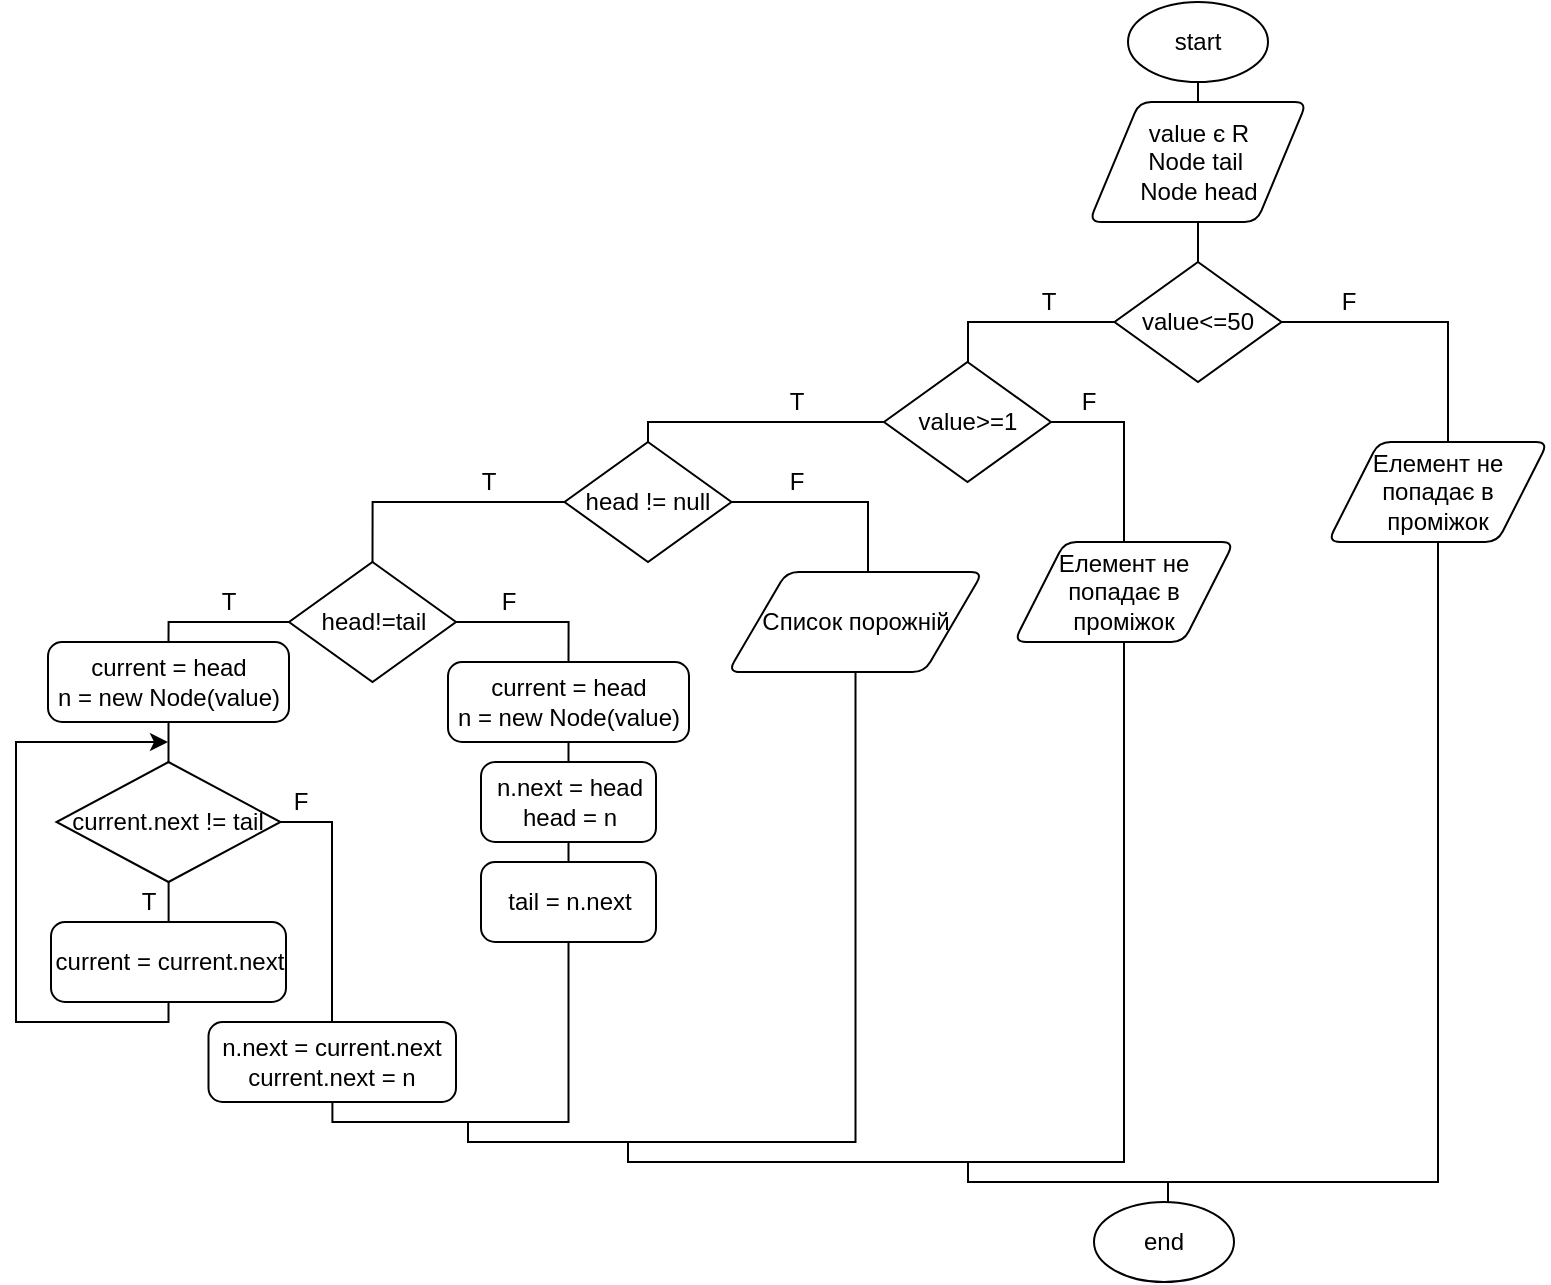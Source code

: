 <mxfile version="15.2.7" type="device"><diagram id="0sW4_xqN-BfMLbsM2ArV" name="Страница 1"><mxGraphModel dx="1487" dy="696" grid="1" gridSize="10" guides="1" tooltips="1" connect="1" arrows="1" fold="1" page="1" pageScale="1" pageWidth="827" pageHeight="1169" math="0" shadow="0"><root><mxCell id="0"/><mxCell id="1" parent="0"/><mxCell id="EmvTAYYU0OAQOcIvDSDz-3" style="edgeStyle=orthogonalEdgeStyle;rounded=0;orthogonalLoop=1;jettySize=auto;html=1;entryX=0.5;entryY=0;entryDx=0;entryDy=0;endArrow=none;endFill=0;" parent="1" source="EmvTAYYU0OAQOcIvDSDz-1" target="EmvTAYYU0OAQOcIvDSDz-2" edge="1"><mxGeometry relative="1" as="geometry"/></mxCell><mxCell id="EmvTAYYU0OAQOcIvDSDz-1" value="start" style="strokeWidth=1;html=1;shape=mxgraph.flowchart.start_1;whiteSpace=wrap;" parent="1" vertex="1"><mxGeometry x="590" width="70" height="40" as="geometry"/></mxCell><mxCell id="EmvTAYYU0OAQOcIvDSDz-5" style="edgeStyle=orthogonalEdgeStyle;rounded=0;orthogonalLoop=1;jettySize=auto;html=1;entryX=0.5;entryY=0;entryDx=0;entryDy=0;entryPerimeter=0;endArrow=none;endFill=0;" parent="1" source="EmvTAYYU0OAQOcIvDSDz-2" target="EmvTAYYU0OAQOcIvDSDz-4" edge="1"><mxGeometry relative="1" as="geometry"/></mxCell><mxCell id="EmvTAYYU0OAQOcIvDSDz-2" value="value є R&lt;br&gt;Node tail&amp;nbsp;&lt;br&gt;Node head" style="shape=parallelogram;html=1;strokeWidth=1;perimeter=parallelogramPerimeter;whiteSpace=wrap;rounded=1;arcSize=12;size=0.23;" parent="1" vertex="1"><mxGeometry x="570.63" y="50" width="108.75" height="60" as="geometry"/></mxCell><mxCell id="EmvTAYYU0OAQOcIvDSDz-7" style="edgeStyle=orthogonalEdgeStyle;rounded=0;orthogonalLoop=1;jettySize=auto;html=1;endArrow=none;endFill=0;" parent="1" source="EmvTAYYU0OAQOcIvDSDz-4" target="EmvTAYYU0OAQOcIvDSDz-6" edge="1"><mxGeometry relative="1" as="geometry"><Array as="points"><mxPoint x="510" y="160"/></Array></mxGeometry></mxCell><mxCell id="EmvTAYYU0OAQOcIvDSDz-8" style="edgeStyle=orthogonalEdgeStyle;rounded=0;orthogonalLoop=1;jettySize=auto;html=1;endArrow=none;endFill=0;" parent="1" source="EmvTAYYU0OAQOcIvDSDz-4" target="EmvTAYYU0OAQOcIvDSDz-9" edge="1"><mxGeometry relative="1" as="geometry"><mxPoint x="710" y="240" as="targetPoint"/><Array as="points"><mxPoint x="750" y="160"/></Array></mxGeometry></mxCell><mxCell id="EmvTAYYU0OAQOcIvDSDz-4" value="value&amp;lt;=50" style="strokeWidth=1;html=1;shape=mxgraph.flowchart.decision;whiteSpace=wrap;" parent="1" vertex="1"><mxGeometry x="583.25" y="130" width="83.5" height="60" as="geometry"/></mxCell><mxCell id="EmvTAYYU0OAQOcIvDSDz-14" style="edgeStyle=orthogonalEdgeStyle;rounded=0;orthogonalLoop=1;jettySize=auto;html=1;entryX=0.5;entryY=0;entryDx=0;entryDy=0;endArrow=none;endFill=0;" parent="1" source="EmvTAYYU0OAQOcIvDSDz-6" target="EmvTAYYU0OAQOcIvDSDz-13" edge="1"><mxGeometry relative="1" as="geometry"><Array as="points"><mxPoint x="588" y="210"/></Array></mxGeometry></mxCell><mxCell id="EmvTAYYU0OAQOcIvDSDz-16" style="edgeStyle=orthogonalEdgeStyle;rounded=0;orthogonalLoop=1;jettySize=auto;html=1;endArrow=none;endFill=0;" parent="1" source="EmvTAYYU0OAQOcIvDSDz-6" target="SiVHfLiWVj418lCYAERY-1" edge="1"><mxGeometry relative="1" as="geometry"><mxPoint x="350" y="230" as="targetPoint"/><Array as="points"><mxPoint x="350" y="210"/><mxPoint x="350" y="230"/></Array></mxGeometry></mxCell><mxCell id="EmvTAYYU0OAQOcIvDSDz-6" value="value&amp;gt;=1" style="strokeWidth=1;html=1;shape=mxgraph.flowchart.decision;whiteSpace=wrap;" parent="1" vertex="1"><mxGeometry x="468" y="180" width="83.5" height="60" as="geometry"/></mxCell><mxCell id="SiVHfLiWVj418lCYAERY-30" style="edgeStyle=orthogonalEdgeStyle;rounded=0;orthogonalLoop=1;jettySize=auto;html=1;endArrow=none;endFill=0;" parent="1" source="EmvTAYYU0OAQOcIvDSDz-9" target="SiVHfLiWVj418lCYAERY-31" edge="1"><mxGeometry relative="1" as="geometry"><mxPoint x="610" y="610" as="targetPoint"/><Array as="points"><mxPoint x="745" y="590"/><mxPoint x="610" y="590"/></Array></mxGeometry></mxCell><mxCell id="EmvTAYYU0OAQOcIvDSDz-9" value="Елемент не попадає в проміжок" style="shape=parallelogram;html=1;strokeWidth=1;perimeter=parallelogramPerimeter;whiteSpace=wrap;rounded=1;arcSize=12;size=0.23;" parent="1" vertex="1"><mxGeometry x="690" y="220" width="110" height="50" as="geometry"/></mxCell><mxCell id="EmvTAYYU0OAQOcIvDSDz-10" value="F" style="text;html=1;align=center;verticalAlign=middle;resizable=0;points=[];autosize=1;strokeColor=none;fillColor=none;" parent="1" vertex="1"><mxGeometry x="690" y="140" width="20" height="20" as="geometry"/></mxCell><mxCell id="EmvTAYYU0OAQOcIvDSDz-11" value="T" style="text;html=1;align=center;verticalAlign=middle;resizable=0;points=[];autosize=1;strokeColor=none;fillColor=none;" parent="1" vertex="1"><mxGeometry x="540" y="140" width="20" height="20" as="geometry"/></mxCell><mxCell id="SiVHfLiWVj418lCYAERY-29" style="edgeStyle=orthogonalEdgeStyle;rounded=0;orthogonalLoop=1;jettySize=auto;html=1;endArrow=none;endFill=0;" parent="1" source="EmvTAYYU0OAQOcIvDSDz-13" edge="1"><mxGeometry relative="1" as="geometry"><mxPoint x="610" y="590" as="targetPoint"/><Array as="points"><mxPoint x="588" y="580"/><mxPoint x="510" y="580"/><mxPoint x="510" y="590"/></Array></mxGeometry></mxCell><mxCell id="EmvTAYYU0OAQOcIvDSDz-13" value="Елемент не попадає в проміжок" style="shape=parallelogram;html=1;strokeWidth=1;perimeter=parallelogramPerimeter;whiteSpace=wrap;rounded=1;arcSize=12;size=0.23;" parent="1" vertex="1"><mxGeometry x="533" y="270" width="110" height="50" as="geometry"/></mxCell><mxCell id="EmvTAYYU0OAQOcIvDSDz-26" value="F" style="text;html=1;align=center;verticalAlign=middle;resizable=0;points=[];autosize=1;strokeColor=none;fillColor=none;" parent="1" vertex="1"><mxGeometry x="560" y="190" width="20" height="20" as="geometry"/></mxCell><mxCell id="EmvTAYYU0OAQOcIvDSDz-27" value="T" style="text;html=1;align=center;verticalAlign=middle;resizable=0;points=[];autosize=1;strokeColor=none;fillColor=none;" parent="1" vertex="1"><mxGeometry x="413.75" y="190" width="20" height="20" as="geometry"/></mxCell><mxCell id="SiVHfLiWVj418lCYAERY-4" style="edgeStyle=orthogonalEdgeStyle;rounded=0;orthogonalLoop=1;jettySize=auto;html=1;endArrow=none;endFill=0;" parent="1" source="SiVHfLiWVj418lCYAERY-1" target="SiVHfLiWVj418lCYAERY-3" edge="1"><mxGeometry relative="1" as="geometry"><Array as="points"><mxPoint x="460" y="250"/></Array></mxGeometry></mxCell><mxCell id="SiVHfLiWVj418lCYAERY-6" style="edgeStyle=orthogonalEdgeStyle;rounded=0;orthogonalLoop=1;jettySize=auto;html=1;entryX=0.5;entryY=0;entryDx=0;entryDy=0;entryPerimeter=0;endArrow=none;endFill=0;" parent="1" source="SiVHfLiWVj418lCYAERY-1" target="SiVHfLiWVj418lCYAERY-5" edge="1"><mxGeometry relative="1" as="geometry"><Array as="points"><mxPoint x="212" y="250"/></Array></mxGeometry></mxCell><mxCell id="SiVHfLiWVj418lCYAERY-1" value="head != null" style="strokeWidth=1;html=1;shape=mxgraph.flowchart.decision;whiteSpace=wrap;" parent="1" vertex="1"><mxGeometry x="308.25" y="220" width="83.5" height="60" as="geometry"/></mxCell><mxCell id="SiVHfLiWVj418lCYAERY-28" style="edgeStyle=orthogonalEdgeStyle;rounded=0;orthogonalLoop=1;jettySize=auto;html=1;endArrow=none;endFill=0;" parent="1" source="SiVHfLiWVj418lCYAERY-3" edge="1"><mxGeometry relative="1" as="geometry"><mxPoint x="510" y="580" as="targetPoint"/><Array as="points"><mxPoint x="454" y="570"/><mxPoint x="340" y="570"/><mxPoint x="340" y="580"/></Array></mxGeometry></mxCell><mxCell id="SiVHfLiWVj418lCYAERY-3" value="Список порожній" style="shape=parallelogram;html=1;strokeWidth=1;perimeter=parallelogramPerimeter;whiteSpace=wrap;rounded=1;arcSize=12;size=0.23;" parent="1" vertex="1"><mxGeometry x="390" y="285" width="127.5" height="50" as="geometry"/></mxCell><mxCell id="SiVHfLiWVj418lCYAERY-12" style="edgeStyle=orthogonalEdgeStyle;rounded=0;orthogonalLoop=1;jettySize=auto;html=1;entryX=0.5;entryY=0;entryDx=0;entryDy=0;endArrow=none;endFill=0;" parent="1" source="SiVHfLiWVj418lCYAERY-5" target="SiVHfLiWVj418lCYAERY-11" edge="1"><mxGeometry relative="1" as="geometry"><Array as="points"><mxPoint x="310" y="310"/></Array></mxGeometry></mxCell><mxCell id="SiVHfLiWVj418lCYAERY-37" style="edgeStyle=orthogonalEdgeStyle;rounded=0;orthogonalLoop=1;jettySize=auto;html=1;entryX=0.5;entryY=0;entryDx=0;entryDy=0;endArrow=none;endFill=0;" parent="1" source="SiVHfLiWVj418lCYAERY-5" target="SiVHfLiWVj418lCYAERY-7" edge="1"><mxGeometry relative="1" as="geometry"><Array as="points"><mxPoint x="110" y="310"/></Array></mxGeometry></mxCell><mxCell id="SiVHfLiWVj418lCYAERY-5" value="head!=tail" style="strokeWidth=1;html=1;shape=mxgraph.flowchart.decision;whiteSpace=wrap;" parent="1" vertex="1"><mxGeometry x="170.5" y="280" width="83.5" height="60" as="geometry"/></mxCell><mxCell id="SiVHfLiWVj418lCYAERY-17" style="edgeStyle=orthogonalEdgeStyle;rounded=0;orthogonalLoop=1;jettySize=auto;html=1;entryX=0.5;entryY=0;entryDx=0;entryDy=0;entryPerimeter=0;endArrow=none;endFill=0;" parent="1" source="SiVHfLiWVj418lCYAERY-7" target="SiVHfLiWVj418lCYAERY-16" edge="1"><mxGeometry relative="1" as="geometry"/></mxCell><mxCell id="SiVHfLiWVj418lCYAERY-7" value="current = head&lt;br&gt;n = new Node(value)" style="rounded=1;whiteSpace=wrap;html=1;absoluteArcSize=1;arcSize=14;strokeWidth=1;" parent="1" vertex="1"><mxGeometry x="50" y="320" width="120.5" height="40" as="geometry"/></mxCell><mxCell id="SiVHfLiWVj418lCYAERY-14" value="" style="edgeStyle=orthogonalEdgeStyle;rounded=0;orthogonalLoop=1;jettySize=auto;html=1;endArrow=none;endFill=0;" parent="1" source="SiVHfLiWVj418lCYAERY-9" target="SiVHfLiWVj418lCYAERY-10" edge="1"><mxGeometry relative="1" as="geometry"/></mxCell><mxCell id="SiVHfLiWVj418lCYAERY-9" value="n.next = head&lt;br&gt;head = n" style="rounded=1;whiteSpace=wrap;html=1;absoluteArcSize=1;arcSize=14;strokeWidth=1;" parent="1" vertex="1"><mxGeometry x="266.5" y="380" width="87.5" height="40" as="geometry"/></mxCell><mxCell id="SiVHfLiWVj418lCYAERY-27" style="edgeStyle=orthogonalEdgeStyle;rounded=0;orthogonalLoop=1;jettySize=auto;html=1;endArrow=none;endFill=0;" parent="1" source="SiVHfLiWVj418lCYAERY-10" edge="1"><mxGeometry relative="1" as="geometry"><mxPoint x="260" y="560" as="targetPoint"/><Array as="points"><mxPoint x="310" y="560"/></Array></mxGeometry></mxCell><mxCell id="SiVHfLiWVj418lCYAERY-10" value="tail = n.next" style="rounded=1;whiteSpace=wrap;html=1;absoluteArcSize=1;arcSize=14;strokeWidth=1;" parent="1" vertex="1"><mxGeometry x="266.5" y="430" width="87.5" height="40" as="geometry"/></mxCell><mxCell id="SiVHfLiWVj418lCYAERY-15" style="edgeStyle=orthogonalEdgeStyle;rounded=0;orthogonalLoop=1;jettySize=auto;html=1;entryX=0.5;entryY=0;entryDx=0;entryDy=0;endArrow=none;endFill=0;" parent="1" source="SiVHfLiWVj418lCYAERY-11" target="SiVHfLiWVj418lCYAERY-9" edge="1"><mxGeometry relative="1" as="geometry"><Array as="points"><mxPoint x="332" y="370"/><mxPoint x="332" y="370"/></Array></mxGeometry></mxCell><mxCell id="SiVHfLiWVj418lCYAERY-11" value="current = head&lt;br&gt;n = new Node(value)" style="rounded=1;whiteSpace=wrap;html=1;absoluteArcSize=1;arcSize=14;strokeWidth=1;" parent="1" vertex="1"><mxGeometry x="250" y="330" width="120.5" height="40" as="geometry"/></mxCell><mxCell id="SiVHfLiWVj418lCYAERY-19" style="edgeStyle=orthogonalEdgeStyle;rounded=0;orthogonalLoop=1;jettySize=auto;html=1;endArrow=none;endFill=0;" parent="1" source="SiVHfLiWVj418lCYAERY-16" target="SiVHfLiWVj418lCYAERY-18" edge="1"><mxGeometry relative="1" as="geometry"/></mxCell><mxCell id="SiVHfLiWVj418lCYAERY-21" style="edgeStyle=orthogonalEdgeStyle;rounded=0;orthogonalLoop=1;jettySize=auto;html=1;endArrow=none;endFill=0;" parent="1" source="SiVHfLiWVj418lCYAERY-16" target="SiVHfLiWVj418lCYAERY-22" edge="1"><mxGeometry relative="1" as="geometry"><mxPoint x="200.0" y="540" as="targetPoint"/><Array as="points"><mxPoint x="192" y="410"/></Array></mxGeometry></mxCell><mxCell id="SiVHfLiWVj418lCYAERY-16" value="current.next != tail" style="strokeWidth=1;html=1;shape=mxgraph.flowchart.decision;whiteSpace=wrap;" parent="1" vertex="1"><mxGeometry x="54.25" y="380" width="112" height="60" as="geometry"/></mxCell><mxCell id="SiVHfLiWVj418lCYAERY-20" style="edgeStyle=orthogonalEdgeStyle;rounded=0;orthogonalLoop=1;jettySize=auto;html=1;endArrow=classic;endFill=1;" parent="1" source="SiVHfLiWVj418lCYAERY-18" edge="1"><mxGeometry relative="1" as="geometry"><Array as="points"><mxPoint x="110" y="510"/><mxPoint x="34" y="510"/><mxPoint x="34" y="370"/></Array><mxPoint x="110" y="370" as="targetPoint"/></mxGeometry></mxCell><mxCell id="SiVHfLiWVj418lCYAERY-18" value="current = current.next" style="rounded=1;whiteSpace=wrap;html=1;absoluteArcSize=1;arcSize=14;strokeWidth=1;" parent="1" vertex="1"><mxGeometry x="51.5" y="460" width="117.5" height="40" as="geometry"/></mxCell><mxCell id="SiVHfLiWVj418lCYAERY-26" style="edgeStyle=orthogonalEdgeStyle;rounded=0;orthogonalLoop=1;jettySize=auto;html=1;endArrow=none;endFill=0;" parent="1" source="SiVHfLiWVj418lCYAERY-22" edge="1"><mxGeometry relative="1" as="geometry"><mxPoint x="340" y="570" as="targetPoint"/><Array as="points"><mxPoint x="192" y="560"/><mxPoint x="260" y="560"/><mxPoint x="260" y="570"/></Array></mxGeometry></mxCell><mxCell id="SiVHfLiWVj418lCYAERY-22" value="&lt;div&gt;n.next = current.next&lt;/div&gt;&lt;div&gt;&lt;span&gt;current.next = n&lt;/span&gt;&lt;/div&gt;" style="rounded=1;whiteSpace=wrap;html=1;absoluteArcSize=1;arcSize=14;strokeWidth=1;" parent="1" vertex="1"><mxGeometry x="130.25" y="510" width="123.75" height="40" as="geometry"/></mxCell><mxCell id="SiVHfLiWVj418lCYAERY-23" value="F" style="text;html=1;align=center;verticalAlign=middle;resizable=0;points=[];autosize=1;strokeColor=none;fillColor=none;" parent="1" vertex="1"><mxGeometry x="166.25" y="390" width="20" height="20" as="geometry"/></mxCell><mxCell id="SiVHfLiWVj418lCYAERY-24" value="T" style="text;html=1;align=center;verticalAlign=middle;resizable=0;points=[];autosize=1;strokeColor=none;fillColor=none;" parent="1" vertex="1"><mxGeometry x="90" y="440" width="20" height="20" as="geometry"/></mxCell><mxCell id="SiVHfLiWVj418lCYAERY-31" value="end" style="strokeWidth=1;html=1;shape=mxgraph.flowchart.start_1;whiteSpace=wrap;" parent="1" vertex="1"><mxGeometry x="573.0" y="600" width="70" height="40" as="geometry"/></mxCell><mxCell id="SiVHfLiWVj418lCYAERY-34" value="F" style="text;html=1;align=center;verticalAlign=middle;resizable=0;points=[];autosize=1;strokeColor=none;fillColor=none;" parent="1" vertex="1"><mxGeometry x="270" y="290" width="20" height="20" as="geometry"/></mxCell><mxCell id="SiVHfLiWVj418lCYAERY-35" value="T" style="text;html=1;align=center;verticalAlign=middle;resizable=0;points=[];autosize=1;strokeColor=none;fillColor=none;" parent="1" vertex="1"><mxGeometry x="260" y="230" width="20" height="20" as="geometry"/></mxCell><mxCell id="SiVHfLiWVj418lCYAERY-36" value="F" style="text;html=1;align=center;verticalAlign=middle;resizable=0;points=[];autosize=1;strokeColor=none;fillColor=none;" parent="1" vertex="1"><mxGeometry x="414" y="230" width="20" height="20" as="geometry"/></mxCell><mxCell id="SiVHfLiWVj418lCYAERY-38" value="T" style="text;html=1;align=center;verticalAlign=middle;resizable=0;points=[];autosize=1;strokeColor=none;fillColor=none;" parent="1" vertex="1"><mxGeometry x="130" y="290" width="20" height="20" as="geometry"/></mxCell></root></mxGraphModel></diagram></mxfile>